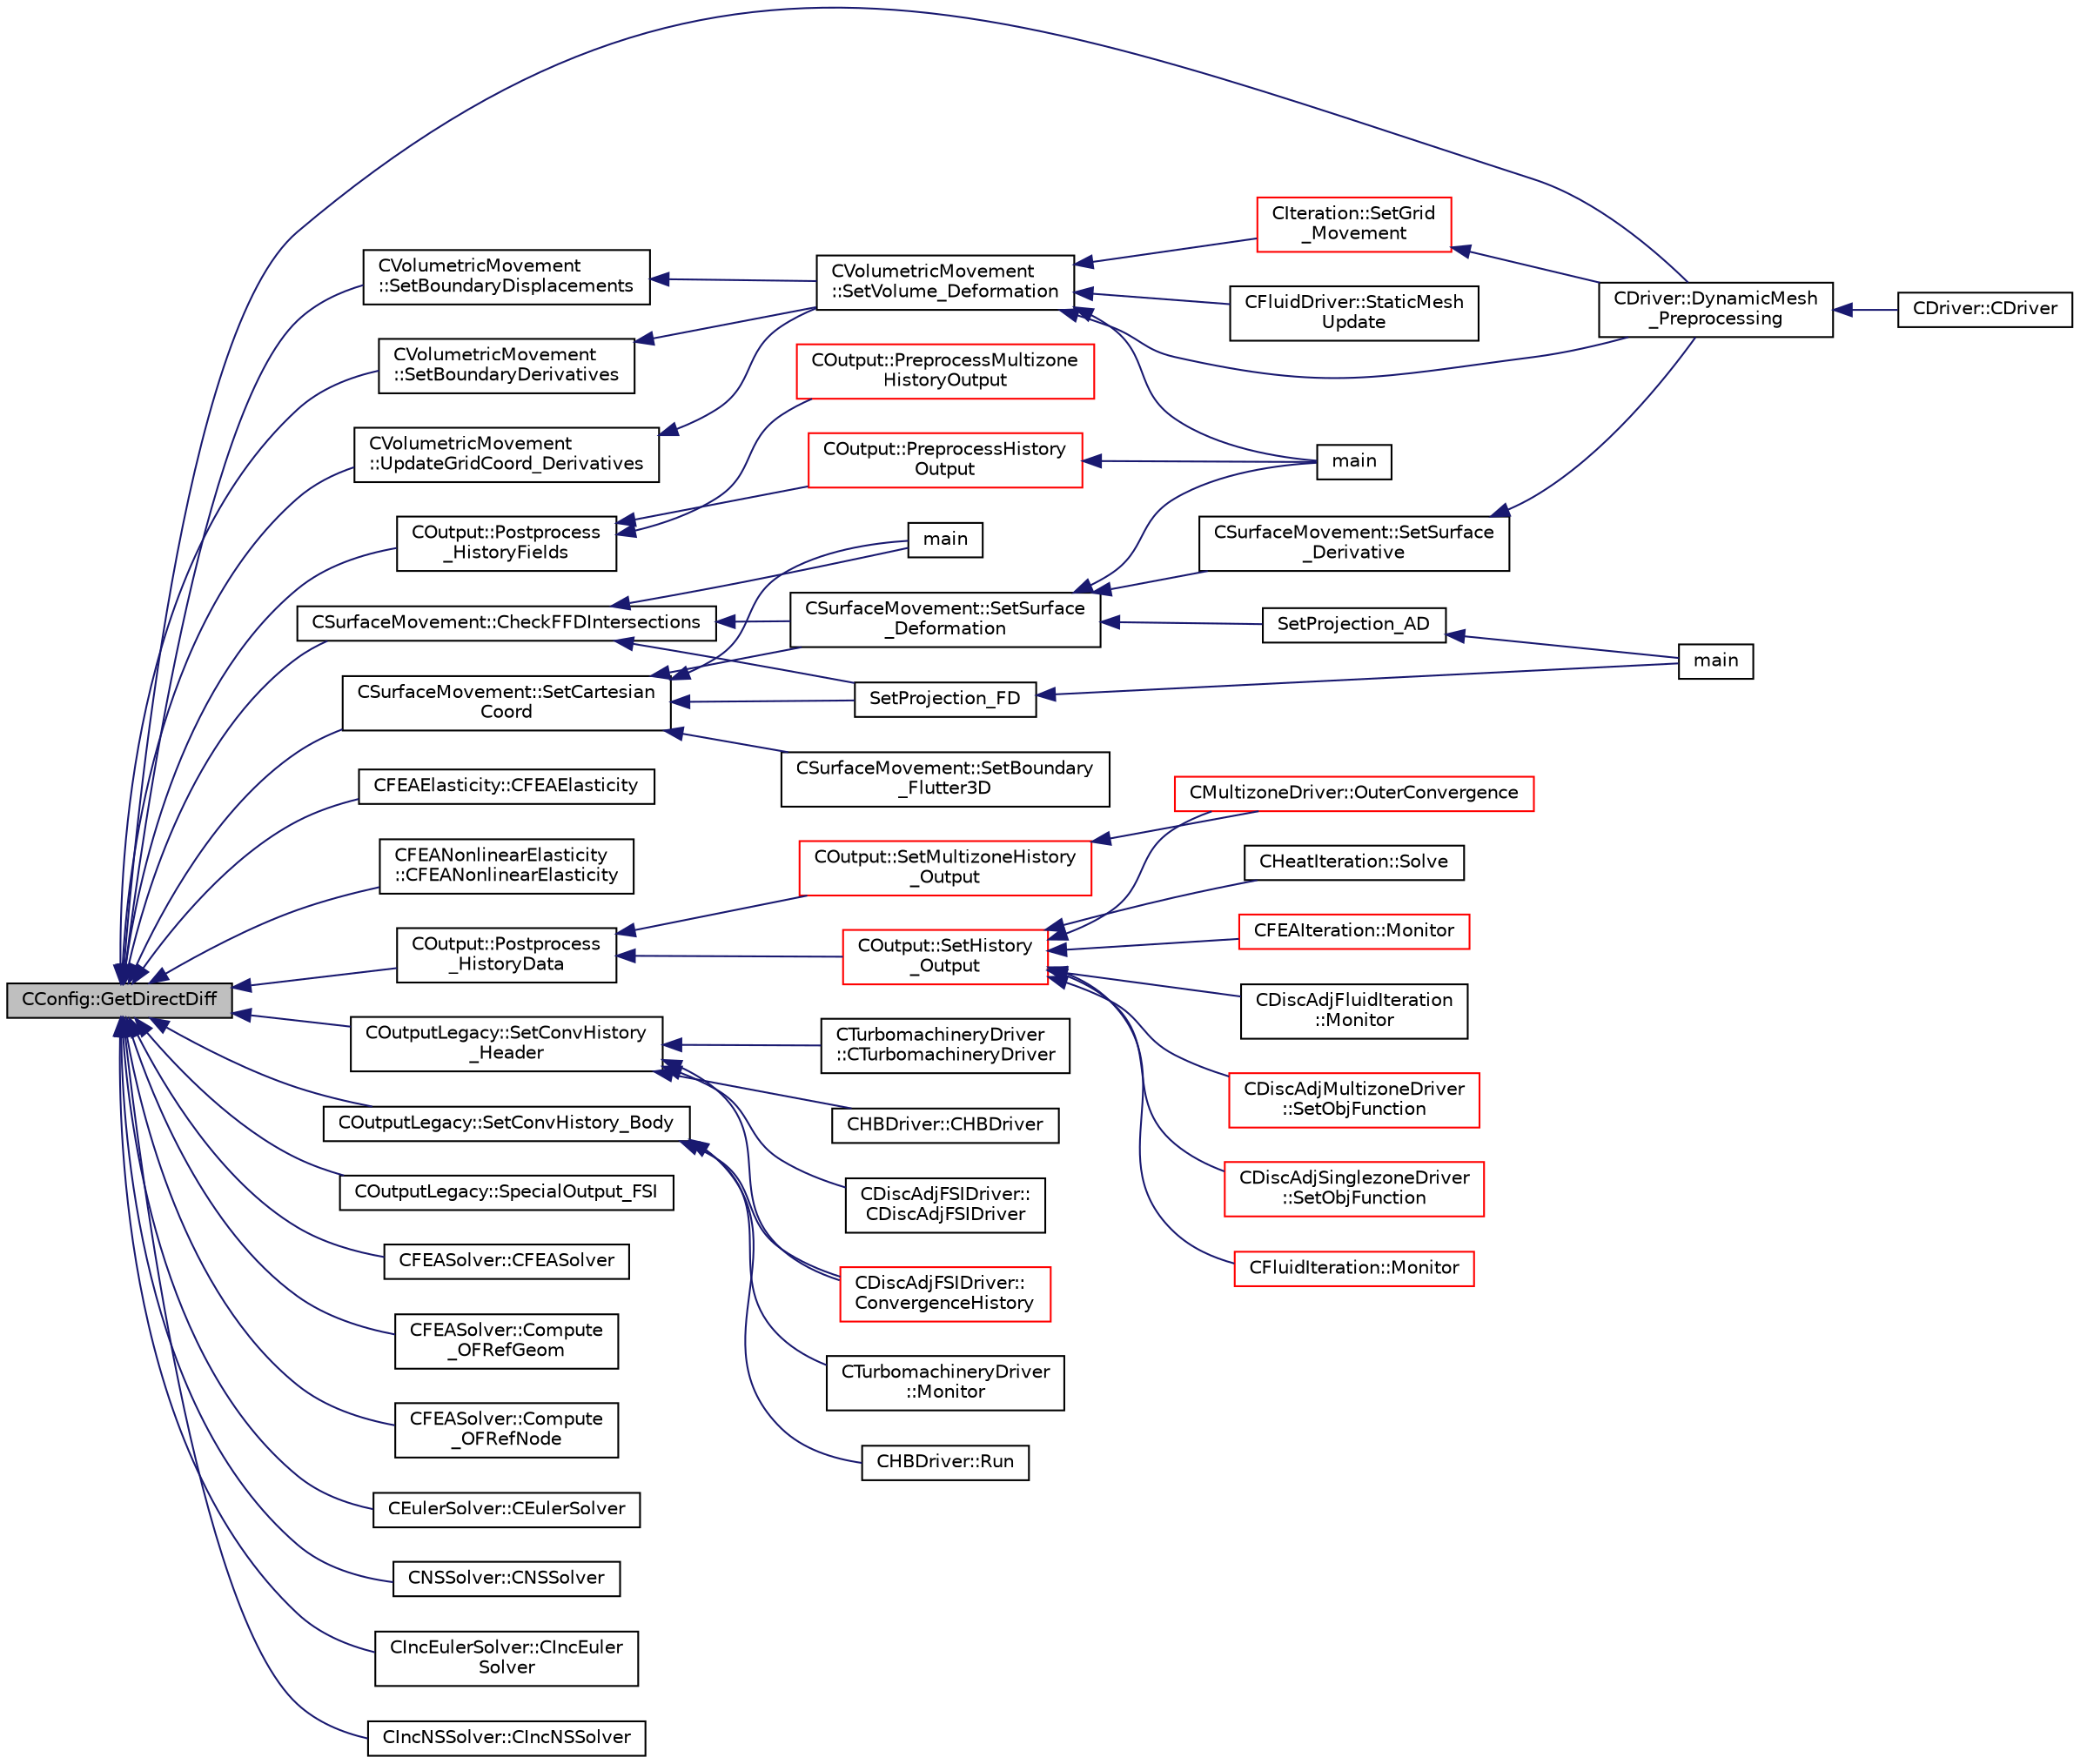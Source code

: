 digraph "CConfig::GetDirectDiff"
{
  edge [fontname="Helvetica",fontsize="10",labelfontname="Helvetica",labelfontsize="10"];
  node [fontname="Helvetica",fontsize="10",shape=record];
  rankdir="LR";
  Node2273 [label="CConfig::GetDirectDiff",height=0.2,width=0.4,color="black", fillcolor="grey75", style="filled", fontcolor="black"];
  Node2273 -> Node2274 [dir="back",color="midnightblue",fontsize="10",style="solid",fontname="Helvetica"];
  Node2274 [label="CVolumetricMovement\l::SetBoundaryDisplacements",height=0.2,width=0.4,color="black", fillcolor="white", style="filled",URL="$class_c_volumetric_movement.html#a3555067b3e76a3d6fed5d78a21a776ea",tooltip="Check the boundary vertex that are going to be moved. "];
  Node2274 -> Node2275 [dir="back",color="midnightblue",fontsize="10",style="solid",fontname="Helvetica"];
  Node2275 [label="CVolumetricMovement\l::SetVolume_Deformation",height=0.2,width=0.4,color="black", fillcolor="white", style="filled",URL="$class_c_volumetric_movement.html#a9120967db0448fb16cb3ddf14ce6b533",tooltip="Grid deformation using the spring analogy method. "];
  Node2275 -> Node2276 [dir="back",color="midnightblue",fontsize="10",style="solid",fontname="Helvetica"];
  Node2276 [label="CDriver::DynamicMesh\l_Preprocessing",height=0.2,width=0.4,color="black", fillcolor="white", style="filled",URL="$class_c_driver.html#af585d91d9c08dbddcc2b3e67dd5f5af9",tooltip="GridMovement_Preprocessing. "];
  Node2276 -> Node2277 [dir="back",color="midnightblue",fontsize="10",style="solid",fontname="Helvetica"];
  Node2277 [label="CDriver::CDriver",height=0.2,width=0.4,color="black", fillcolor="white", style="filled",URL="$class_c_driver.html#a3fca4a013a6efa9bbb38fe78a86b5f3d",tooltip="Constructor of the class. "];
  Node2275 -> Node2278 [dir="back",color="midnightblue",fontsize="10",style="solid",fontname="Helvetica"];
  Node2278 [label="CIteration::SetGrid\l_Movement",height=0.2,width=0.4,color="red", fillcolor="white", style="filled",URL="$class_c_iteration.html#a7b36785762f6b0c214569b185b858b6c",tooltip="Updates the positions and grid velocities for dynamic meshes between physical time steps..."];
  Node2278 -> Node2276 [dir="back",color="midnightblue",fontsize="10",style="solid",fontname="Helvetica"];
  Node2275 -> Node2302 [dir="back",color="midnightblue",fontsize="10",style="solid",fontname="Helvetica"];
  Node2302 [label="CFluidDriver::StaticMesh\lUpdate",height=0.2,width=0.4,color="black", fillcolor="white", style="filled",URL="$class_c_fluid_driver.html#a6771333285f189b2f979478dee64d897",tooltip="Perform a static mesh deformation, without considering grid velocity (multiple zone). "];
  Node2275 -> Node2303 [dir="back",color="midnightblue",fontsize="10",style="solid",fontname="Helvetica"];
  Node2303 [label="main",height=0.2,width=0.4,color="black", fillcolor="white", style="filled",URL="$_s_u2___d_e_f_8cpp.html#a0ddf1224851353fc92bfbff6f499fa97"];
  Node2273 -> Node2304 [dir="back",color="midnightblue",fontsize="10",style="solid",fontname="Helvetica"];
  Node2304 [label="CVolumetricMovement\l::SetBoundaryDerivatives",height=0.2,width=0.4,color="black", fillcolor="white", style="filled",URL="$class_c_volumetric_movement.html#af980705cb8f02b39ded42f8fa5bd1c2a",tooltip="Set the derivatives of the boundary nodes. "];
  Node2304 -> Node2275 [dir="back",color="midnightblue",fontsize="10",style="solid",fontname="Helvetica"];
  Node2273 -> Node2305 [dir="back",color="midnightblue",fontsize="10",style="solid",fontname="Helvetica"];
  Node2305 [label="CVolumetricMovement\l::UpdateGridCoord_Derivatives",height=0.2,width=0.4,color="black", fillcolor="white", style="filled",URL="$class_c_volumetric_movement.html#a845d08f2349381a6c7b849011e638304",tooltip="Update the derivatives of the coordinates after the grid movement. "];
  Node2305 -> Node2275 [dir="back",color="midnightblue",fontsize="10",style="solid",fontname="Helvetica"];
  Node2273 -> Node2306 [dir="back",color="midnightblue",fontsize="10",style="solid",fontname="Helvetica"];
  Node2306 [label="CSurfaceMovement::CheckFFDIntersections",height=0.2,width=0.4,color="black", fillcolor="white", style="filled",URL="$class_c_surface_movement.html#a55d4d6d2c26f414b4c21e915062684f4",tooltip="Check the intersections of the FFD with the surface. "];
  Node2306 -> Node2307 [dir="back",color="midnightblue",fontsize="10",style="solid",fontname="Helvetica"];
  Node2307 [label="CSurfaceMovement::SetSurface\l_Deformation",height=0.2,width=0.4,color="black", fillcolor="white", style="filled",URL="$class_c_surface_movement.html#a23bec9fbe1bcd7f6117100de93381ac3",tooltip="Set the surface/boundary deformation. "];
  Node2307 -> Node2308 [dir="back",color="midnightblue",fontsize="10",style="solid",fontname="Helvetica"];
  Node2308 [label="CSurfaceMovement::SetSurface\l_Derivative",height=0.2,width=0.4,color="black", fillcolor="white", style="filled",URL="$class_c_surface_movement.html#af6aac73d04565bf6e9b81305b66e97e7",tooltip="Set derivatives of the surface/boundary deformation. "];
  Node2308 -> Node2276 [dir="back",color="midnightblue",fontsize="10",style="solid",fontname="Helvetica"];
  Node2307 -> Node2303 [dir="back",color="midnightblue",fontsize="10",style="solid",fontname="Helvetica"];
  Node2307 -> Node2309 [dir="back",color="midnightblue",fontsize="10",style="solid",fontname="Helvetica"];
  Node2309 [label="SetProjection_AD",height=0.2,width=0.4,color="black", fillcolor="white", style="filled",URL="$_s_u2___d_o_t_8cpp.html#a3fceed882e8eb3d6796c8e8396af7d87",tooltip="Projection of the surface sensitivity using algorithmic differentiation (AD). "];
  Node2309 -> Node2310 [dir="back",color="midnightblue",fontsize="10",style="solid",fontname="Helvetica"];
  Node2310 [label="main",height=0.2,width=0.4,color="black", fillcolor="white", style="filled",URL="$_s_u2___d_o_t_8cpp.html#a0ddf1224851353fc92bfbff6f499fa97"];
  Node2306 -> Node2311 [dir="back",color="midnightblue",fontsize="10",style="solid",fontname="Helvetica"];
  Node2311 [label="SetProjection_FD",height=0.2,width=0.4,color="black", fillcolor="white", style="filled",URL="$_s_u2___d_o_t_8cpp.html#a5c5163a755085e03f1dfa23aeb7e21f2",tooltip="Projection of the surface sensitivity using finite differences (FD). "];
  Node2311 -> Node2310 [dir="back",color="midnightblue",fontsize="10",style="solid",fontname="Helvetica"];
  Node2306 -> Node2312 [dir="back",color="midnightblue",fontsize="10",style="solid",fontname="Helvetica"];
  Node2312 [label="main",height=0.2,width=0.4,color="black", fillcolor="white", style="filled",URL="$_s_u2___g_e_o_8cpp.html#a0ddf1224851353fc92bfbff6f499fa97"];
  Node2273 -> Node2313 [dir="back",color="midnightblue",fontsize="10",style="solid",fontname="Helvetica"];
  Node2313 [label="CSurfaceMovement::SetCartesian\lCoord",height=0.2,width=0.4,color="black", fillcolor="white", style="filled",URL="$class_c_surface_movement.html#a98df1fef0356600c1ab2df88dba24113",tooltip="Recompute the cartesian coordinates using the control points position. "];
  Node2313 -> Node2307 [dir="back",color="midnightblue",fontsize="10",style="solid",fontname="Helvetica"];
  Node2313 -> Node2314 [dir="back",color="midnightblue",fontsize="10",style="solid",fontname="Helvetica"];
  Node2314 [label="CSurfaceMovement::SetBoundary\l_Flutter3D",height=0.2,width=0.4,color="black", fillcolor="white", style="filled",URL="$class_c_surface_movement.html#adc0f0df29bc1f6c9dad2c37d202d7879",tooltip="Deforms a 3-D flutter/pitching surface during an unsteady simulation. "];
  Node2313 -> Node2311 [dir="back",color="midnightblue",fontsize="10",style="solid",fontname="Helvetica"];
  Node2313 -> Node2312 [dir="back",color="midnightblue",fontsize="10",style="solid",fontname="Helvetica"];
  Node2273 -> Node2276 [dir="back",color="midnightblue",fontsize="10",style="solid",fontname="Helvetica"];
  Node2273 -> Node2315 [dir="back",color="midnightblue",fontsize="10",style="solid",fontname="Helvetica"];
  Node2315 [label="CFEAElasticity::CFEAElasticity",height=0.2,width=0.4,color="black", fillcolor="white", style="filled",URL="$class_c_f_e_a_elasticity.html#ad1c14749a7ca01a53ad55fe1f7297c06",tooltip="Constructor of the class (overload). "];
  Node2273 -> Node2316 [dir="back",color="midnightblue",fontsize="10",style="solid",fontname="Helvetica"];
  Node2316 [label="CFEANonlinearElasticity\l::CFEANonlinearElasticity",height=0.2,width=0.4,color="black", fillcolor="white", style="filled",URL="$class_c_f_e_a_nonlinear_elasticity.html#a34c2ea83c93ac2c53f262e1f2ad16d63",tooltip="Constructor of the class. "];
  Node2273 -> Node2317 [dir="back",color="midnightblue",fontsize="10",style="solid",fontname="Helvetica"];
  Node2317 [label="COutput::Postprocess\l_HistoryData",height=0.2,width=0.4,color="black", fillcolor="white", style="filled",URL="$class_c_output.html#ab2286efe6e4b78dd0daf13d2f1a6f886",tooltip="Postprocess_HistoryData. "];
  Node2317 -> Node2318 [dir="back",color="midnightblue",fontsize="10",style="solid",fontname="Helvetica"];
  Node2318 [label="COutput::SetHistory\l_Output",height=0.2,width=0.4,color="red", fillcolor="white", style="filled",URL="$class_c_output.html#acf84143df1a158647605c980ecae2d7c",tooltip="Collects history data from the solvers, monitors the convergence and writes to screen and history fil..."];
  Node2318 -> Node2319 [dir="back",color="midnightblue",fontsize="10",style="solid",fontname="Helvetica"];
  Node2319 [label="CDiscAdjMultizoneDriver\l::SetObjFunction",height=0.2,width=0.4,color="red", fillcolor="white", style="filled",URL="$class_c_disc_adj_multizone_driver.html#afda203e78a0e4cfde8c3fbb02ef3fd3e",tooltip="Set the objective function. "];
  Node2318 -> Node2320 [dir="back",color="midnightblue",fontsize="10",style="solid",fontname="Helvetica"];
  Node2320 [label="CDiscAdjSinglezoneDriver\l::SetObjFunction",height=0.2,width=0.4,color="red", fillcolor="white", style="filled",URL="$class_c_disc_adj_singlezone_driver.html#aea0513ac808106c6a92be610b3b17a6a",tooltip="Set the objective function. "];
  Node2318 -> Node2326 [dir="back",color="midnightblue",fontsize="10",style="solid",fontname="Helvetica"];
  Node2326 [label="CMultizoneDriver::OuterConvergence",height=0.2,width=0.4,color="red", fillcolor="white", style="filled",URL="$class_c_multizone_driver.html#ae72bb40195e4066bc4be4adfb0df29e9",tooltip="Check the convergence at the outer level. "];
  Node2318 -> Node2327 [dir="back",color="midnightblue",fontsize="10",style="solid",fontname="Helvetica"];
  Node2327 [label="CFluidIteration::Monitor",height=0.2,width=0.4,color="red", fillcolor="white", style="filled",URL="$class_c_fluid_iteration.html#a563192d869a4e82151c0bf6781b4890d",tooltip="Monitors the convergence and other metrics for the fluid system. "];
  Node2318 -> Node2328 [dir="back",color="midnightblue",fontsize="10",style="solid",fontname="Helvetica"];
  Node2328 [label="CHeatIteration::Solve",height=0.2,width=0.4,color="black", fillcolor="white", style="filled",URL="$class_c_heat_iteration.html#ac9bc702cd04ec181d142db04b176e3b1",tooltip="Perform a single iteration of the wave system. "];
  Node2318 -> Node2329 [dir="back",color="midnightblue",fontsize="10",style="solid",fontname="Helvetica"];
  Node2329 [label="CFEAIteration::Monitor",height=0.2,width=0.4,color="red", fillcolor="white", style="filled",URL="$class_c_f_e_a_iteration.html#a7516ed7e4948785514ba831232614f4d",tooltip="Monitors the convergence and other metrics for the FEM system. "];
  Node2318 -> Node2333 [dir="back",color="midnightblue",fontsize="10",style="solid",fontname="Helvetica"];
  Node2333 [label="CDiscAdjFluidIteration\l::Monitor",height=0.2,width=0.4,color="black", fillcolor="white", style="filled",URL="$class_c_disc_adj_fluid_iteration.html#a14cf7549b8fe39e06b8e9dfc8428a312",tooltip="Monitors the convergence and other metrics for the discrete adjoint fluid system. ..."];
  Node2317 -> Node2338 [dir="back",color="midnightblue",fontsize="10",style="solid",fontname="Helvetica"];
  Node2338 [label="COutput::SetMultizoneHistory\l_Output",height=0.2,width=0.4,color="red", fillcolor="white", style="filled",URL="$class_c_output.html#a15b0776bd2ed68b43e3c0bd3b9b56490"];
  Node2338 -> Node2326 [dir="back",color="midnightblue",fontsize="10",style="solid",fontname="Helvetica"];
  Node2273 -> Node2339 [dir="back",color="midnightblue",fontsize="10",style="solid",fontname="Helvetica"];
  Node2339 [label="COutput::Postprocess\l_HistoryFields",height=0.2,width=0.4,color="black", fillcolor="white", style="filled",URL="$class_c_output.html#a35804de96173151ae4377d56e2a4b6ab",tooltip="Postprocess_HistoryFields. "];
  Node2339 -> Node2340 [dir="back",color="midnightblue",fontsize="10",style="solid",fontname="Helvetica"];
  Node2340 [label="COutput::PreprocessHistory\lOutput",height=0.2,width=0.4,color="red", fillcolor="white", style="filled",URL="$class_c_output.html#afbd232d7c9236d1415382a195f6cff4e",tooltip="Preprocess the history output by setting the history fields and opening the history file..."];
  Node2340 -> Node2303 [dir="back",color="midnightblue",fontsize="10",style="solid",fontname="Helvetica"];
  Node2339 -> Node2345 [dir="back",color="midnightblue",fontsize="10",style="solid",fontname="Helvetica"];
  Node2345 [label="COutput::PreprocessMultizone\lHistoryOutput",height=0.2,width=0.4,color="red", fillcolor="white", style="filled",URL="$class_c_output.html#a638e3fa3f488f610107742dda71c1b53",tooltip="Preprocess the history output by setting the history fields and opening the history file..."];
  Node2273 -> Node2346 [dir="back",color="midnightblue",fontsize="10",style="solid",fontname="Helvetica"];
  Node2346 [label="COutputLegacy::SetConvHistory\l_Header",height=0.2,width=0.4,color="black", fillcolor="white", style="filled",URL="$class_c_output_legacy.html#a18b50c074872fff05e5be4022c4a54de",tooltip="Write the header of the history file. "];
  Node2346 -> Node2347 [dir="back",color="midnightblue",fontsize="10",style="solid",fontname="Helvetica"];
  Node2347 [label="CTurbomachineryDriver\l::CTurbomachineryDriver",height=0.2,width=0.4,color="black", fillcolor="white", style="filled",URL="$class_c_turbomachinery_driver.html#a69e22449283c30291cabc99eaad62e63",tooltip="Constructor of the class. "];
  Node2346 -> Node2348 [dir="back",color="midnightblue",fontsize="10",style="solid",fontname="Helvetica"];
  Node2348 [label="CHBDriver::CHBDriver",height=0.2,width=0.4,color="black", fillcolor="white", style="filled",URL="$class_c_h_b_driver.html#a270d371133771fdd74e613712ef07797",tooltip="Constructor of the class. "];
  Node2346 -> Node2349 [dir="back",color="midnightblue",fontsize="10",style="solid",fontname="Helvetica"];
  Node2349 [label="CDiscAdjFSIDriver::\lCDiscAdjFSIDriver",height=0.2,width=0.4,color="black", fillcolor="white", style="filled",URL="$class_c_disc_adj_f_s_i_driver.html#a8344e360dcd6fdc913a79364d809f9b3",tooltip="Constructor of the class. "];
  Node2346 -> Node2350 [dir="back",color="midnightblue",fontsize="10",style="solid",fontname="Helvetica"];
  Node2350 [label="CDiscAdjFSIDriver::\lConvergenceHistory",height=0.2,width=0.4,color="red", fillcolor="white", style="filled",URL="$class_c_disc_adj_f_s_i_driver.html#a139dfa2442613879f2b15f28a09c2bd5",tooltip="Output the convergence history. "];
  Node2273 -> Node2351 [dir="back",color="midnightblue",fontsize="10",style="solid",fontname="Helvetica"];
  Node2351 [label="COutputLegacy::SetConvHistory_Body",height=0.2,width=0.4,color="black", fillcolor="white", style="filled",URL="$class_c_output_legacy.html#a217cc0d778a3828499189a9debee47c6",tooltip="Write the history file and the convergence on the screen for serial computations. ..."];
  Node2351 -> Node2352 [dir="back",color="midnightblue",fontsize="10",style="solid",fontname="Helvetica"];
  Node2352 [label="CTurbomachineryDriver\l::Monitor",height=0.2,width=0.4,color="black", fillcolor="white", style="filled",URL="$class_c_turbomachinery_driver.html#a41d7b50bbacef68eb5436293ebb2da4f",tooltip="Monitor the computation. "];
  Node2351 -> Node2353 [dir="back",color="midnightblue",fontsize="10",style="solid",fontname="Helvetica"];
  Node2353 [label="CHBDriver::Run",height=0.2,width=0.4,color="black", fillcolor="white", style="filled",URL="$class_c_h_b_driver.html#a98c0448a8e0404845ee54e25b62eaea9",tooltip="Run a single iteration of a Harmonic Balance problem. "];
  Node2351 -> Node2350 [dir="back",color="midnightblue",fontsize="10",style="solid",fontname="Helvetica"];
  Node2273 -> Node2354 [dir="back",color="midnightblue",fontsize="10",style="solid",fontname="Helvetica"];
  Node2354 [label="COutputLegacy::SpecialOutput_FSI",height=0.2,width=0.4,color="black", fillcolor="white", style="filled",URL="$class_c_output_legacy.html#aadde14a2d1374676b5c9dbdb91401ed8",tooltip="Create and write the file with the FSI convergence history. "];
  Node2273 -> Node2355 [dir="back",color="midnightblue",fontsize="10",style="solid",fontname="Helvetica"];
  Node2355 [label="CFEASolver::CFEASolver",height=0.2,width=0.4,color="black", fillcolor="white", style="filled",URL="$class_c_f_e_a_solver.html#a1d4c7d17d9c7143d3079fc78fae1599d"];
  Node2273 -> Node2356 [dir="back",color="midnightblue",fontsize="10",style="solid",fontname="Helvetica"];
  Node2356 [label="CFEASolver::Compute\l_OFRefGeom",height=0.2,width=0.4,color="black", fillcolor="white", style="filled",URL="$class_c_f_e_a_solver.html#a59a32ad418ef50b00b93d27f29fb48e7",tooltip="Compute the objective function for a reference geometry. "];
  Node2273 -> Node2357 [dir="back",color="midnightblue",fontsize="10",style="solid",fontname="Helvetica"];
  Node2357 [label="CFEASolver::Compute\l_OFRefNode",height=0.2,width=0.4,color="black", fillcolor="white", style="filled",URL="$class_c_f_e_a_solver.html#ab807339c5813f52560412369d77722dc",tooltip="Compute the objective function for a reference node. "];
  Node2273 -> Node2358 [dir="back",color="midnightblue",fontsize="10",style="solid",fontname="Helvetica"];
  Node2358 [label="CEulerSolver::CEulerSolver",height=0.2,width=0.4,color="black", fillcolor="white", style="filled",URL="$class_c_euler_solver.html#ae1e74218b4e943111b100d7ddcbd4db9"];
  Node2273 -> Node2359 [dir="back",color="midnightblue",fontsize="10",style="solid",fontname="Helvetica"];
  Node2359 [label="CNSSolver::CNSSolver",height=0.2,width=0.4,color="black", fillcolor="white", style="filled",URL="$class_c_n_s_solver.html#a2a8ad49c42b4546696e631cf44b7788b"];
  Node2273 -> Node2360 [dir="back",color="midnightblue",fontsize="10",style="solid",fontname="Helvetica"];
  Node2360 [label="CIncEulerSolver::CIncEuler\lSolver",height=0.2,width=0.4,color="black", fillcolor="white", style="filled",URL="$class_c_inc_euler_solver.html#a91f644b8f9a00215bac5bcd31dfc06d8"];
  Node2273 -> Node2361 [dir="back",color="midnightblue",fontsize="10",style="solid",fontname="Helvetica"];
  Node2361 [label="CIncNSSolver::CIncNSSolver",height=0.2,width=0.4,color="black", fillcolor="white", style="filled",URL="$class_c_inc_n_s_solver.html#a82152ac7e91fb1c5c073d98a1f08e2aa"];
}
